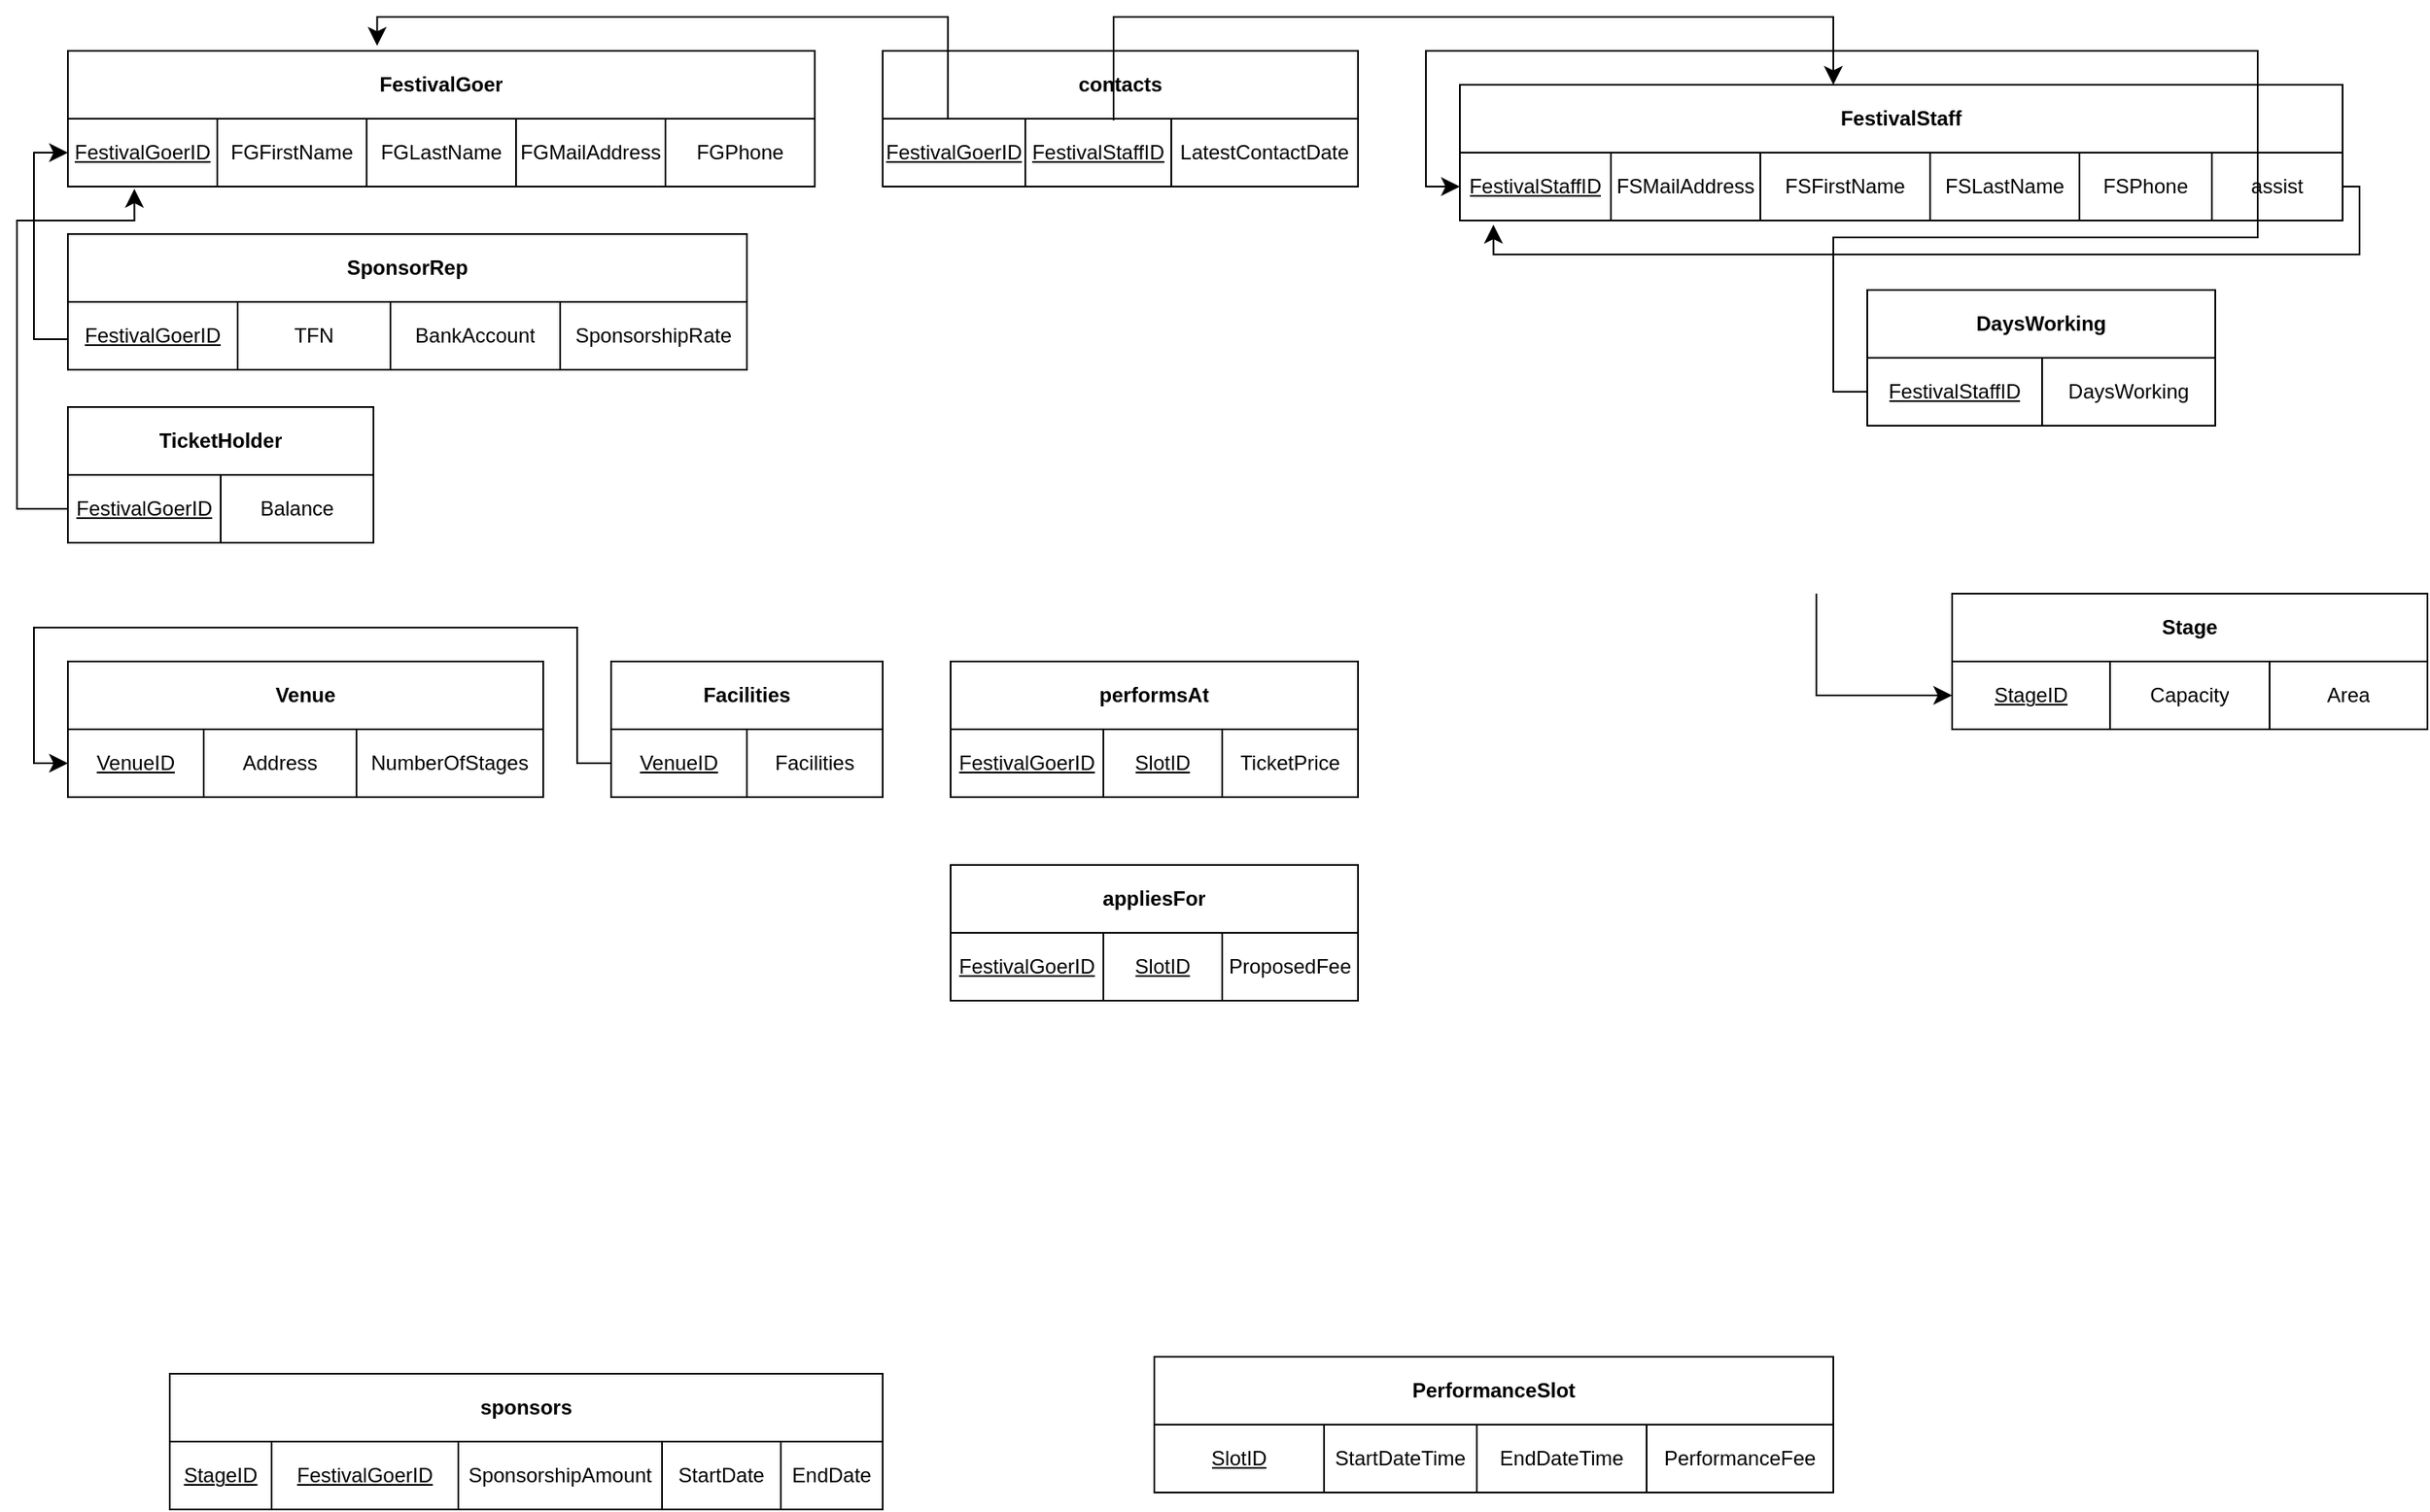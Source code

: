 <mxfile version="28.1.1">
  <diagram name="Page-1" id="UKHTQJSMqRWIpkA-EPcl">
    <mxGraphModel dx="1333" dy="1220" grid="1" gridSize="10" guides="1" tooltips="1" connect="1" arrows="1" fold="1" page="1" pageScale="1" pageWidth="1169" pageHeight="827" background="light-dark(#FFFFFF,#FFFFFF)" math="0" shadow="0">
      <root>
        <mxCell id="0" />
        <mxCell id="1" parent="0" />
        <mxCell id="PKO88a7LwcqLftBzNjsi-34" value="" style="group" parent="1" vertex="1" connectable="0">
          <mxGeometry x="40" y="40" width="440" height="80" as="geometry" />
        </mxCell>
        <mxCell id="PKO88a7LwcqLftBzNjsi-14" value="" style="shape=table;startSize=0;container=1;collapsible=0;childLayout=tableLayout;" parent="PKO88a7LwcqLftBzNjsi-34" vertex="1">
          <mxGeometry width="440" height="40" as="geometry" />
        </mxCell>
        <mxCell id="PKO88a7LwcqLftBzNjsi-15" value="" style="shape=tableRow;horizontal=0;startSize=0;swimlaneHead=0;swimlaneBody=0;strokeColor=inherit;top=0;left=0;bottom=0;right=0;collapsible=0;dropTarget=0;fillColor=none;points=[[0,0.5],[1,0.5]];portConstraint=eastwest;" parent="PKO88a7LwcqLftBzNjsi-14" vertex="1">
          <mxGeometry width="440" height="40" as="geometry" />
        </mxCell>
        <mxCell id="PKO88a7LwcqLftBzNjsi-16" value="&lt;b&gt;FestivalGoer&lt;/b&gt;" style="shape=partialRectangle;html=1;whiteSpace=wrap;connectable=0;strokeColor=inherit;overflow=hidden;fillColor=none;top=0;left=0;bottom=0;right=0;pointerEvents=1;" parent="PKO88a7LwcqLftBzNjsi-15" vertex="1">
          <mxGeometry width="440" height="40" as="geometry">
            <mxRectangle width="440" height="40" as="alternateBounds" />
          </mxGeometry>
        </mxCell>
        <mxCell id="PKO88a7LwcqLftBzNjsi-27" value="" style="shape=table;startSize=0;container=1;collapsible=0;childLayout=tableLayout;" parent="PKO88a7LwcqLftBzNjsi-34" vertex="1">
          <mxGeometry y="40" width="440" height="40" as="geometry" />
        </mxCell>
        <mxCell id="PKO88a7LwcqLftBzNjsi-28" value="" style="shape=tableRow;horizontal=0;startSize=0;swimlaneHead=0;swimlaneBody=0;strokeColor=inherit;top=0;left=0;bottom=0;right=0;collapsible=0;dropTarget=0;fillColor=none;points=[[0,0.5],[1,0.5]];portConstraint=eastwest;" parent="PKO88a7LwcqLftBzNjsi-27" vertex="1">
          <mxGeometry width="440" height="40" as="geometry" />
        </mxCell>
        <mxCell id="PKO88a7LwcqLftBzNjsi-29" value="&lt;u&gt;FestivalGoerID&lt;/u&gt;" style="shape=partialRectangle;html=1;whiteSpace=wrap;connectable=0;strokeColor=inherit;overflow=hidden;fillColor=none;top=0;left=0;bottom=0;right=0;pointerEvents=1;" parent="PKO88a7LwcqLftBzNjsi-28" vertex="1">
          <mxGeometry width="88" height="40" as="geometry">
            <mxRectangle width="88" height="40" as="alternateBounds" />
          </mxGeometry>
        </mxCell>
        <mxCell id="PKO88a7LwcqLftBzNjsi-30" value="FGFirstName" style="shape=partialRectangle;html=1;whiteSpace=wrap;connectable=0;strokeColor=inherit;overflow=hidden;fillColor=none;top=0;left=0;bottom=0;right=0;pointerEvents=1;" parent="PKO88a7LwcqLftBzNjsi-28" vertex="1">
          <mxGeometry x="88" width="88" height="40" as="geometry">
            <mxRectangle width="88" height="40" as="alternateBounds" />
          </mxGeometry>
        </mxCell>
        <mxCell id="PKO88a7LwcqLftBzNjsi-31" value="FGLastName" style="shape=partialRectangle;html=1;whiteSpace=wrap;connectable=0;strokeColor=inherit;overflow=hidden;fillColor=none;top=0;left=0;bottom=0;right=0;pointerEvents=1;" parent="PKO88a7LwcqLftBzNjsi-28" vertex="1">
          <mxGeometry x="176" width="88" height="40" as="geometry">
            <mxRectangle width="88" height="40" as="alternateBounds" />
          </mxGeometry>
        </mxCell>
        <mxCell id="PKO88a7LwcqLftBzNjsi-32" value="FGMailAddress" style="shape=partialRectangle;html=1;whiteSpace=wrap;connectable=0;strokeColor=inherit;overflow=hidden;fillColor=none;top=0;left=0;bottom=0;right=0;pointerEvents=1;" parent="PKO88a7LwcqLftBzNjsi-28" vertex="1">
          <mxGeometry x="264" width="88" height="40" as="geometry">
            <mxRectangle width="88" height="40" as="alternateBounds" />
          </mxGeometry>
        </mxCell>
        <mxCell id="PKO88a7LwcqLftBzNjsi-33" value="FGPhone" style="shape=partialRectangle;html=1;whiteSpace=wrap;connectable=0;strokeColor=inherit;overflow=hidden;fillColor=none;top=0;left=0;bottom=0;right=0;pointerEvents=1;" parent="PKO88a7LwcqLftBzNjsi-28" vertex="1">
          <mxGeometry x="352" width="88" height="40" as="geometry">
            <mxRectangle width="88" height="40" as="alternateBounds" />
          </mxGeometry>
        </mxCell>
        <mxCell id="PKO88a7LwcqLftBzNjsi-47" value="" style="group" parent="1" vertex="1" connectable="0">
          <mxGeometry x="40" y="148" width="400" height="80" as="geometry" />
        </mxCell>
        <mxCell id="PKO88a7LwcqLftBzNjsi-35" value="" style="shape=table;startSize=0;container=1;collapsible=0;childLayout=tableLayout;" parent="PKO88a7LwcqLftBzNjsi-47" vertex="1">
          <mxGeometry width="400" height="40" as="geometry" />
        </mxCell>
        <mxCell id="PKO88a7LwcqLftBzNjsi-36" value="" style="shape=tableRow;horizontal=0;startSize=0;swimlaneHead=0;swimlaneBody=0;strokeColor=inherit;top=0;left=0;bottom=0;right=0;collapsible=0;dropTarget=0;fillColor=none;points=[[0,0.5],[1,0.5]];portConstraint=eastwest;" parent="PKO88a7LwcqLftBzNjsi-35" vertex="1">
          <mxGeometry width="400" height="40" as="geometry" />
        </mxCell>
        <mxCell id="PKO88a7LwcqLftBzNjsi-37" value="&lt;b&gt;SponsorRep&lt;/b&gt;" style="shape=partialRectangle;html=1;whiteSpace=wrap;connectable=0;strokeColor=inherit;overflow=hidden;fillColor=none;top=0;left=0;bottom=0;right=0;pointerEvents=1;" parent="PKO88a7LwcqLftBzNjsi-36" vertex="1">
          <mxGeometry width="400" height="40" as="geometry">
            <mxRectangle width="400" height="40" as="alternateBounds" />
          </mxGeometry>
        </mxCell>
        <mxCell id="PKO88a7LwcqLftBzNjsi-38" value="" style="shape=table;startSize=0;container=1;collapsible=0;childLayout=tableLayout;" parent="PKO88a7LwcqLftBzNjsi-47" vertex="1">
          <mxGeometry y="40" width="190" height="40" as="geometry" />
        </mxCell>
        <mxCell id="PKO88a7LwcqLftBzNjsi-39" value="" style="shape=tableRow;horizontal=0;startSize=0;swimlaneHead=0;swimlaneBody=0;strokeColor=inherit;top=0;left=0;bottom=0;right=0;collapsible=0;dropTarget=0;fillColor=none;points=[[0,0.5],[1,0.5]];portConstraint=eastwest;" parent="PKO88a7LwcqLftBzNjsi-38" vertex="1">
          <mxGeometry width="190" height="40" as="geometry" />
        </mxCell>
        <mxCell id="PKO88a7LwcqLftBzNjsi-40" value="&lt;u&gt;FestivalGoerID&lt;/u&gt;" style="shape=partialRectangle;html=1;whiteSpace=wrap;connectable=0;strokeColor=inherit;overflow=hidden;fillColor=none;top=0;left=0;bottom=0;right=0;pointerEvents=1;" parent="PKO88a7LwcqLftBzNjsi-39" vertex="1">
          <mxGeometry width="100" height="40" as="geometry">
            <mxRectangle width="100" height="40" as="alternateBounds" />
          </mxGeometry>
        </mxCell>
        <mxCell id="PKO88a7LwcqLftBzNjsi-41" value="TFN" style="shape=partialRectangle;html=1;whiteSpace=wrap;connectable=0;strokeColor=inherit;overflow=hidden;fillColor=none;top=0;left=0;bottom=0;right=0;pointerEvents=1;" parent="PKO88a7LwcqLftBzNjsi-39" vertex="1">
          <mxGeometry x="100" width="90" height="40" as="geometry">
            <mxRectangle width="90" height="40" as="alternateBounds" />
          </mxGeometry>
        </mxCell>
        <mxCell id="PKO88a7LwcqLftBzNjsi-42" value="" style="shape=table;startSize=0;container=1;collapsible=0;childLayout=tableLayout;" parent="PKO88a7LwcqLftBzNjsi-47" vertex="1">
          <mxGeometry x="190" y="40" width="210" height="40" as="geometry" />
        </mxCell>
        <mxCell id="PKO88a7LwcqLftBzNjsi-43" value="" style="shape=tableRow;horizontal=0;startSize=0;swimlaneHead=0;swimlaneBody=0;strokeColor=inherit;top=0;left=0;bottom=0;right=0;collapsible=0;dropTarget=0;fillColor=none;points=[[0,0.5],[1,0.5]];portConstraint=eastwest;" parent="PKO88a7LwcqLftBzNjsi-42" vertex="1">
          <mxGeometry width="210" height="40" as="geometry" />
        </mxCell>
        <mxCell id="PKO88a7LwcqLftBzNjsi-44" value="BankAccount" style="shape=partialRectangle;html=1;whiteSpace=wrap;connectable=0;strokeColor=inherit;overflow=hidden;fillColor=none;top=0;left=0;bottom=0;right=0;pointerEvents=1;" parent="PKO88a7LwcqLftBzNjsi-43" vertex="1">
          <mxGeometry width="100" height="40" as="geometry">
            <mxRectangle width="100" height="40" as="alternateBounds" />
          </mxGeometry>
        </mxCell>
        <mxCell id="PKO88a7LwcqLftBzNjsi-46" value="SponsorshipRate" style="shape=partialRectangle;html=1;whiteSpace=wrap;connectable=0;strokeColor=inherit;overflow=hidden;fillColor=none;top=0;left=0;bottom=0;right=0;pointerEvents=1;" parent="PKO88a7LwcqLftBzNjsi-43" vertex="1">
          <mxGeometry x="100" width="110" height="40" as="geometry">
            <mxRectangle width="110" height="40" as="alternateBounds" />
          </mxGeometry>
        </mxCell>
        <mxCell id="PKO88a7LwcqLftBzNjsi-56" value="" style="group" parent="1" vertex="1" connectable="0">
          <mxGeometry x="40" y="250" width="180" height="80" as="geometry" />
        </mxCell>
        <mxCell id="PKO88a7LwcqLftBzNjsi-48" value="" style="shape=table;startSize=0;container=1;collapsible=0;childLayout=tableLayout;" parent="PKO88a7LwcqLftBzNjsi-56" vertex="1">
          <mxGeometry width="180" height="40" as="geometry" />
        </mxCell>
        <mxCell id="PKO88a7LwcqLftBzNjsi-49" value="" style="shape=tableRow;horizontal=0;startSize=0;swimlaneHead=0;swimlaneBody=0;strokeColor=inherit;top=0;left=0;bottom=0;right=0;collapsible=0;dropTarget=0;fillColor=none;points=[[0,0.5],[1,0.5]];portConstraint=eastwest;" parent="PKO88a7LwcqLftBzNjsi-48" vertex="1">
          <mxGeometry width="180" height="40" as="geometry" />
        </mxCell>
        <mxCell id="PKO88a7LwcqLftBzNjsi-50" value="&lt;b&gt;TicketHolder&lt;/b&gt;" style="shape=partialRectangle;html=1;whiteSpace=wrap;connectable=0;strokeColor=inherit;overflow=hidden;fillColor=none;top=0;left=0;bottom=0;right=0;pointerEvents=1;" parent="PKO88a7LwcqLftBzNjsi-49" vertex="1">
          <mxGeometry width="180" height="40" as="geometry">
            <mxRectangle width="180" height="40" as="alternateBounds" />
          </mxGeometry>
        </mxCell>
        <mxCell id="PKO88a7LwcqLftBzNjsi-51" value="" style="shape=table;startSize=0;container=1;collapsible=0;childLayout=tableLayout;" parent="PKO88a7LwcqLftBzNjsi-56" vertex="1">
          <mxGeometry y="40" width="180" height="40" as="geometry" />
        </mxCell>
        <mxCell id="PKO88a7LwcqLftBzNjsi-52" value="" style="shape=tableRow;horizontal=0;startSize=0;swimlaneHead=0;swimlaneBody=0;strokeColor=inherit;top=0;left=0;bottom=0;right=0;collapsible=0;dropTarget=0;fillColor=none;points=[[0,0.5],[1,0.5]];portConstraint=eastwest;" parent="PKO88a7LwcqLftBzNjsi-51" vertex="1">
          <mxGeometry width="180" height="40" as="geometry" />
        </mxCell>
        <mxCell id="PKO88a7LwcqLftBzNjsi-53" value="&lt;u&gt;FestivalGoerID&lt;/u&gt;" style="shape=partialRectangle;html=1;whiteSpace=wrap;connectable=0;strokeColor=inherit;overflow=hidden;fillColor=none;top=0;left=0;bottom=0;right=0;pointerEvents=1;" parent="PKO88a7LwcqLftBzNjsi-52" vertex="1">
          <mxGeometry width="90" height="40" as="geometry">
            <mxRectangle width="90" height="40" as="alternateBounds" />
          </mxGeometry>
        </mxCell>
        <mxCell id="PKO88a7LwcqLftBzNjsi-54" value="Balance" style="shape=partialRectangle;html=1;whiteSpace=wrap;connectable=0;strokeColor=inherit;overflow=hidden;fillColor=none;top=0;left=0;bottom=0;right=0;pointerEvents=1;" parent="PKO88a7LwcqLftBzNjsi-52" vertex="1">
          <mxGeometry x="90" width="90" height="40" as="geometry">
            <mxRectangle width="90" height="40" as="alternateBounds" />
          </mxGeometry>
        </mxCell>
        <mxCell id="PKO88a7LwcqLftBzNjsi-82" value="" style="group" parent="1" vertex="1" connectable="0">
          <mxGeometry x="40" y="400" width="520" height="80" as="geometry" />
        </mxCell>
        <mxCell id="PKO88a7LwcqLftBzNjsi-57" value="" style="shape=table;startSize=0;container=1;collapsible=0;childLayout=tableLayout;" parent="PKO88a7LwcqLftBzNjsi-82" vertex="1">
          <mxGeometry width="280" height="40" as="geometry" />
        </mxCell>
        <mxCell id="PKO88a7LwcqLftBzNjsi-58" value="" style="shape=tableRow;horizontal=0;startSize=0;swimlaneHead=0;swimlaneBody=0;strokeColor=inherit;top=0;left=0;bottom=0;right=0;collapsible=0;dropTarget=0;fillColor=none;points=[[0,0.5],[1,0.5]];portConstraint=eastwest;" parent="PKO88a7LwcqLftBzNjsi-57" vertex="1">
          <mxGeometry width="280" height="40" as="geometry" />
        </mxCell>
        <mxCell id="PKO88a7LwcqLftBzNjsi-59" value="&lt;b&gt;Venue&lt;/b&gt;" style="shape=partialRectangle;html=1;whiteSpace=wrap;connectable=0;strokeColor=inherit;overflow=hidden;fillColor=none;top=0;left=0;bottom=0;right=0;pointerEvents=1;" parent="PKO88a7LwcqLftBzNjsi-58" vertex="1">
          <mxGeometry width="280" height="40" as="geometry">
            <mxRectangle width="280" height="40" as="alternateBounds" />
          </mxGeometry>
        </mxCell>
        <mxCell id="PKO88a7LwcqLftBzNjsi-60" value="" style="shape=table;startSize=0;container=1;collapsible=0;childLayout=tableLayout;" parent="PKO88a7LwcqLftBzNjsi-82" vertex="1">
          <mxGeometry y="40" width="280" height="40" as="geometry" />
        </mxCell>
        <mxCell id="PKO88a7LwcqLftBzNjsi-61" value="" style="shape=tableRow;horizontal=0;startSize=0;swimlaneHead=0;swimlaneBody=0;strokeColor=inherit;top=0;left=0;bottom=0;right=0;collapsible=0;dropTarget=0;fillColor=none;points=[[0,0.5],[1,0.5]];portConstraint=eastwest;" parent="PKO88a7LwcqLftBzNjsi-60" vertex="1">
          <mxGeometry width="280" height="40" as="geometry" />
        </mxCell>
        <mxCell id="PKO88a7LwcqLftBzNjsi-62" value="&lt;u&gt;VenueID&lt;/u&gt;" style="shape=partialRectangle;html=1;whiteSpace=wrap;connectable=0;strokeColor=inherit;overflow=hidden;fillColor=none;top=0;left=0;bottom=0;right=0;pointerEvents=1;" parent="PKO88a7LwcqLftBzNjsi-61" vertex="1">
          <mxGeometry width="80" height="40" as="geometry">
            <mxRectangle width="80" height="40" as="alternateBounds" />
          </mxGeometry>
        </mxCell>
        <mxCell id="PKO88a7LwcqLftBzNjsi-63" value="Address" style="shape=partialRectangle;html=1;whiteSpace=wrap;connectable=0;strokeColor=inherit;overflow=hidden;fillColor=none;top=0;left=0;bottom=0;right=0;pointerEvents=1;" parent="PKO88a7LwcqLftBzNjsi-61" vertex="1">
          <mxGeometry x="80" width="90" height="40" as="geometry">
            <mxRectangle width="90" height="40" as="alternateBounds" />
          </mxGeometry>
        </mxCell>
        <mxCell id="PKO88a7LwcqLftBzNjsi-70" value="NumberOfStages" style="shape=partialRectangle;html=1;whiteSpace=wrap;connectable=0;strokeColor=inherit;overflow=hidden;fillColor=none;top=0;left=0;bottom=0;right=0;pointerEvents=1;" parent="PKO88a7LwcqLftBzNjsi-61" vertex="1">
          <mxGeometry x="170" width="110" height="40" as="geometry">
            <mxRectangle width="110" height="40" as="alternateBounds" />
          </mxGeometry>
        </mxCell>
        <mxCell id="PKO88a7LwcqLftBzNjsi-87" value="" style="group" parent="PKO88a7LwcqLftBzNjsi-82" vertex="1" connectable="0">
          <mxGeometry x="320" width="160" height="80" as="geometry" />
        </mxCell>
        <mxCell id="PKO88a7LwcqLftBzNjsi-75" value="" style="shape=table;startSize=0;container=1;collapsible=0;childLayout=tableLayout;" parent="PKO88a7LwcqLftBzNjsi-87" vertex="1">
          <mxGeometry width="160" height="40" as="geometry" />
        </mxCell>
        <mxCell id="PKO88a7LwcqLftBzNjsi-76" value="" style="shape=tableRow;horizontal=0;startSize=0;swimlaneHead=0;swimlaneBody=0;strokeColor=inherit;top=0;left=0;bottom=0;right=0;collapsible=0;dropTarget=0;fillColor=none;points=[[0,0.5],[1,0.5]];portConstraint=eastwest;" parent="PKO88a7LwcqLftBzNjsi-75" vertex="1">
          <mxGeometry width="160" height="40" as="geometry" />
        </mxCell>
        <mxCell id="PKO88a7LwcqLftBzNjsi-77" value="&lt;b&gt;Facilities&lt;/b&gt;" style="shape=partialRectangle;html=1;whiteSpace=wrap;connectable=0;strokeColor=inherit;overflow=hidden;fillColor=none;top=0;left=0;bottom=0;right=0;pointerEvents=1;" parent="PKO88a7LwcqLftBzNjsi-76" vertex="1">
          <mxGeometry width="160" height="40" as="geometry">
            <mxRectangle width="160" height="40" as="alternateBounds" />
          </mxGeometry>
        </mxCell>
        <mxCell id="PKO88a7LwcqLftBzNjsi-78" value="" style="shape=table;startSize=0;container=1;collapsible=0;childLayout=tableLayout;" parent="PKO88a7LwcqLftBzNjsi-87" vertex="1">
          <mxGeometry y="40" width="160" height="40" as="geometry" />
        </mxCell>
        <mxCell id="PKO88a7LwcqLftBzNjsi-79" value="" style="shape=tableRow;horizontal=0;startSize=0;swimlaneHead=0;swimlaneBody=0;strokeColor=inherit;top=0;left=0;bottom=0;right=0;collapsible=0;dropTarget=0;fillColor=none;points=[[0,0.5],[1,0.5]];portConstraint=eastwest;" parent="PKO88a7LwcqLftBzNjsi-78" vertex="1">
          <mxGeometry width="160" height="40" as="geometry" />
        </mxCell>
        <mxCell id="PKO88a7LwcqLftBzNjsi-80" value="&lt;u&gt;VenueID&lt;/u&gt;" style="shape=partialRectangle;html=1;whiteSpace=wrap;connectable=0;strokeColor=inherit;overflow=hidden;fillColor=none;top=0;left=0;bottom=0;right=0;pointerEvents=1;" parent="PKO88a7LwcqLftBzNjsi-79" vertex="1">
          <mxGeometry width="80" height="40" as="geometry">
            <mxRectangle width="80" height="40" as="alternateBounds" />
          </mxGeometry>
        </mxCell>
        <mxCell id="PKO88a7LwcqLftBzNjsi-81" value="Facilities" style="shape=partialRectangle;html=1;whiteSpace=wrap;connectable=0;strokeColor=inherit;overflow=hidden;fillColor=none;top=0;left=0;bottom=0;right=0;pointerEvents=1;" parent="PKO88a7LwcqLftBzNjsi-79" vertex="1">
          <mxGeometry x="80" width="80" height="40" as="geometry">
            <mxRectangle width="80" height="40" as="alternateBounds" />
          </mxGeometry>
        </mxCell>
        <mxCell id="PKO88a7LwcqLftBzNjsi-86" value="" style="edgeStyle=segmentEdgeStyle;endArrow=classic;html=1;curved=0;rounded=0;endSize=8;startSize=8;sourcePerimeterSpacing=0;targetPerimeterSpacing=0;fontSize=12;exitX=0;exitY=0.5;exitDx=0;exitDy=0;" parent="PKO88a7LwcqLftBzNjsi-82" source="PKO88a7LwcqLftBzNjsi-79" target="PKO88a7LwcqLftBzNjsi-61" edge="1">
          <mxGeometry width="140" relative="1" as="geometry">
            <mxPoint x="270" y="-50" as="sourcePoint" />
            <mxPoint x="-10" y="60" as="targetPoint" />
            <Array as="points">
              <mxPoint x="300" y="60" />
              <mxPoint x="300" y="-20" />
              <mxPoint x="-20" y="-20" />
              <mxPoint x="-20" y="60" />
            </Array>
          </mxGeometry>
        </mxCell>
        <mxCell id="PKO88a7LwcqLftBzNjsi-96" value="" style="group" parent="1" vertex="1" connectable="0">
          <mxGeometry x="1150" y="360" width="280" height="80" as="geometry" />
        </mxCell>
        <mxCell id="PKO88a7LwcqLftBzNjsi-88" value="" style="shape=table;startSize=0;container=1;collapsible=0;childLayout=tableLayout;" parent="PKO88a7LwcqLftBzNjsi-96" vertex="1">
          <mxGeometry width="280" height="40" as="geometry" />
        </mxCell>
        <mxCell id="PKO88a7LwcqLftBzNjsi-89" value="" style="shape=tableRow;horizontal=0;startSize=0;swimlaneHead=0;swimlaneBody=0;strokeColor=inherit;top=0;left=0;bottom=0;right=0;collapsible=0;dropTarget=0;fillColor=none;points=[[0,0.5],[1,0.5]];portConstraint=eastwest;" parent="PKO88a7LwcqLftBzNjsi-88" vertex="1">
          <mxGeometry width="280" height="40" as="geometry" />
        </mxCell>
        <mxCell id="PKO88a7LwcqLftBzNjsi-90" value="&lt;b&gt;Stage&lt;/b&gt;" style="shape=partialRectangle;html=1;whiteSpace=wrap;connectable=0;strokeColor=inherit;overflow=hidden;fillColor=none;top=0;left=0;bottom=0;right=0;pointerEvents=1;" parent="PKO88a7LwcqLftBzNjsi-89" vertex="1">
          <mxGeometry width="280" height="40" as="geometry">
            <mxRectangle width="280" height="40" as="alternateBounds" />
          </mxGeometry>
        </mxCell>
        <mxCell id="PKO88a7LwcqLftBzNjsi-91" value="" style="shape=table;startSize=0;container=1;collapsible=0;childLayout=tableLayout;" parent="PKO88a7LwcqLftBzNjsi-96" vertex="1">
          <mxGeometry y="40" width="280" height="40" as="geometry" />
        </mxCell>
        <mxCell id="PKO88a7LwcqLftBzNjsi-92" value="" style="shape=tableRow;horizontal=0;startSize=0;swimlaneHead=0;swimlaneBody=0;strokeColor=inherit;top=0;left=0;bottom=0;right=0;collapsible=0;dropTarget=0;fillColor=none;points=[[0,0.5],[1,0.5]];portConstraint=eastwest;" parent="PKO88a7LwcqLftBzNjsi-91" vertex="1">
          <mxGeometry width="280" height="40" as="geometry" />
        </mxCell>
        <mxCell id="PKO88a7LwcqLftBzNjsi-93" value="&lt;u&gt;StageID&lt;/u&gt;" style="shape=partialRectangle;html=1;whiteSpace=wrap;connectable=0;strokeColor=inherit;overflow=hidden;fillColor=none;top=0;left=0;bottom=0;right=0;pointerEvents=1;" parent="PKO88a7LwcqLftBzNjsi-92" vertex="1">
          <mxGeometry width="93" height="40" as="geometry">
            <mxRectangle width="93" height="40" as="alternateBounds" />
          </mxGeometry>
        </mxCell>
        <mxCell id="PKO88a7LwcqLftBzNjsi-94" value="Capacity" style="shape=partialRectangle;html=1;whiteSpace=wrap;connectable=0;strokeColor=inherit;overflow=hidden;fillColor=none;top=0;left=0;bottom=0;right=0;pointerEvents=1;" parent="PKO88a7LwcqLftBzNjsi-92" vertex="1">
          <mxGeometry x="93" width="94" height="40" as="geometry">
            <mxRectangle width="94" height="40" as="alternateBounds" />
          </mxGeometry>
        </mxCell>
        <mxCell id="PKO88a7LwcqLftBzNjsi-95" value="Area" style="shape=partialRectangle;html=1;whiteSpace=wrap;connectable=0;strokeColor=inherit;overflow=hidden;fillColor=none;top=0;left=0;bottom=0;right=0;pointerEvents=1;" parent="PKO88a7LwcqLftBzNjsi-92" vertex="1">
          <mxGeometry x="187" width="93" height="40" as="geometry">
            <mxRectangle width="93" height="40" as="alternateBounds" />
          </mxGeometry>
        </mxCell>
        <mxCell id="1OvbaB2SJktq4wwTJ-ky-1" value="" style="group" vertex="1" connectable="0" parent="1">
          <mxGeometry x="680" y="810" width="400" height="80" as="geometry" />
        </mxCell>
        <mxCell id="1OvbaB2SJktq4wwTJ-ky-2" value="" style="shape=table;startSize=0;container=1;collapsible=0;childLayout=tableLayout;" vertex="1" parent="1OvbaB2SJktq4wwTJ-ky-1">
          <mxGeometry width="400" height="40" as="geometry" />
        </mxCell>
        <mxCell id="1OvbaB2SJktq4wwTJ-ky-3" value="" style="shape=tableRow;horizontal=0;startSize=0;swimlaneHead=0;swimlaneBody=0;strokeColor=inherit;top=0;left=0;bottom=0;right=0;collapsible=0;dropTarget=0;fillColor=none;points=[[0,0.5],[1,0.5]];portConstraint=eastwest;" vertex="1" parent="1OvbaB2SJktq4wwTJ-ky-2">
          <mxGeometry width="400" height="40" as="geometry" />
        </mxCell>
        <mxCell id="1OvbaB2SJktq4wwTJ-ky-4" value="&lt;b&gt;PerformanceSlot&lt;/b&gt;" style="shape=partialRectangle;html=1;whiteSpace=wrap;connectable=0;strokeColor=inherit;overflow=hidden;fillColor=none;top=0;left=0;bottom=0;right=0;pointerEvents=1;" vertex="1" parent="1OvbaB2SJktq4wwTJ-ky-3">
          <mxGeometry width="400" height="40" as="geometry">
            <mxRectangle width="400" height="40" as="alternateBounds" />
          </mxGeometry>
        </mxCell>
        <mxCell id="1OvbaB2SJktq4wwTJ-ky-5" value="" style="shape=table;startSize=0;container=1;collapsible=0;childLayout=tableLayout;" vertex="1" parent="1OvbaB2SJktq4wwTJ-ky-1">
          <mxGeometry y="40" width="190" height="40" as="geometry" />
        </mxCell>
        <mxCell id="1OvbaB2SJktq4wwTJ-ky-6" value="" style="shape=tableRow;horizontal=0;startSize=0;swimlaneHead=0;swimlaneBody=0;strokeColor=inherit;top=0;left=0;bottom=0;right=0;collapsible=0;dropTarget=0;fillColor=none;points=[[0,0.5],[1,0.5]];portConstraint=eastwest;" vertex="1" parent="1OvbaB2SJktq4wwTJ-ky-5">
          <mxGeometry width="190" height="40" as="geometry" />
        </mxCell>
        <mxCell id="1OvbaB2SJktq4wwTJ-ky-7" value="&lt;u&gt;SlotID&lt;/u&gt;" style="shape=partialRectangle;html=1;whiteSpace=wrap;connectable=0;strokeColor=inherit;overflow=hidden;fillColor=none;top=0;left=0;bottom=0;right=0;pointerEvents=1;" vertex="1" parent="1OvbaB2SJktq4wwTJ-ky-6">
          <mxGeometry width="100" height="40" as="geometry">
            <mxRectangle width="100" height="40" as="alternateBounds" />
          </mxGeometry>
        </mxCell>
        <mxCell id="1OvbaB2SJktq4wwTJ-ky-8" value="StartDateTime" style="shape=partialRectangle;html=1;whiteSpace=wrap;connectable=0;strokeColor=inherit;overflow=hidden;fillColor=none;top=0;left=0;bottom=0;right=0;pointerEvents=1;" vertex="1" parent="1OvbaB2SJktq4wwTJ-ky-6">
          <mxGeometry x="100" width="90" height="40" as="geometry">
            <mxRectangle width="90" height="40" as="alternateBounds" />
          </mxGeometry>
        </mxCell>
        <mxCell id="1OvbaB2SJktq4wwTJ-ky-9" value="" style="shape=table;startSize=0;container=1;collapsible=0;childLayout=tableLayout;" vertex="1" parent="1OvbaB2SJktq4wwTJ-ky-1">
          <mxGeometry x="190" y="40" width="210" height="40" as="geometry" />
        </mxCell>
        <mxCell id="1OvbaB2SJktq4wwTJ-ky-10" value="" style="shape=tableRow;horizontal=0;startSize=0;swimlaneHead=0;swimlaneBody=0;strokeColor=inherit;top=0;left=0;bottom=0;right=0;collapsible=0;dropTarget=0;fillColor=none;points=[[0,0.5],[1,0.5]];portConstraint=eastwest;" vertex="1" parent="1OvbaB2SJktq4wwTJ-ky-9">
          <mxGeometry width="210" height="40" as="geometry" />
        </mxCell>
        <mxCell id="1OvbaB2SJktq4wwTJ-ky-11" value="EndDateTime" style="shape=partialRectangle;html=1;whiteSpace=wrap;connectable=0;strokeColor=inherit;overflow=hidden;fillColor=none;top=0;left=0;bottom=0;right=0;pointerEvents=1;" vertex="1" parent="1OvbaB2SJktq4wwTJ-ky-10">
          <mxGeometry width="100" height="40" as="geometry">
            <mxRectangle width="100" height="40" as="alternateBounds" />
          </mxGeometry>
        </mxCell>
        <mxCell id="1OvbaB2SJktq4wwTJ-ky-12" value="PerformanceFee" style="shape=partialRectangle;html=1;whiteSpace=wrap;connectable=0;strokeColor=inherit;overflow=hidden;fillColor=none;top=0;left=0;bottom=0;right=0;pointerEvents=1;" vertex="1" parent="1OvbaB2SJktq4wwTJ-ky-10">
          <mxGeometry x="100" width="110" height="40" as="geometry">
            <mxRectangle width="110" height="40" as="alternateBounds" />
          </mxGeometry>
        </mxCell>
        <mxCell id="1OvbaB2SJktq4wwTJ-ky-23" value="" style="group" vertex="1" connectable="0" parent="1">
          <mxGeometry x="100" y="820" width="420" height="80" as="geometry" />
        </mxCell>
        <mxCell id="1OvbaB2SJktq4wwTJ-ky-13" value="" style="shape=table;startSize=0;container=1;collapsible=0;childLayout=tableLayout;" vertex="1" parent="1OvbaB2SJktq4wwTJ-ky-23">
          <mxGeometry width="420" height="40" as="geometry" />
        </mxCell>
        <mxCell id="1OvbaB2SJktq4wwTJ-ky-14" value="" style="shape=tableRow;horizontal=0;startSize=0;swimlaneHead=0;swimlaneBody=0;strokeColor=inherit;top=0;left=0;bottom=0;right=0;collapsible=0;dropTarget=0;fillColor=none;points=[[0,0.5],[1,0.5]];portConstraint=eastwest;" vertex="1" parent="1OvbaB2SJktq4wwTJ-ky-13">
          <mxGeometry width="420" height="40" as="geometry" />
        </mxCell>
        <mxCell id="1OvbaB2SJktq4wwTJ-ky-15" value="&lt;b&gt;sponsors&lt;/b&gt;" style="shape=partialRectangle;html=1;whiteSpace=wrap;connectable=0;strokeColor=inherit;overflow=hidden;fillColor=none;top=0;left=0;bottom=0;right=0;pointerEvents=1;" vertex="1" parent="1OvbaB2SJktq4wwTJ-ky-14">
          <mxGeometry width="420" height="40" as="geometry">
            <mxRectangle width="420" height="40" as="alternateBounds" />
          </mxGeometry>
        </mxCell>
        <mxCell id="1OvbaB2SJktq4wwTJ-ky-16" value="" style="shape=table;startSize=0;container=1;collapsible=0;childLayout=tableLayout;" vertex="1" parent="1OvbaB2SJktq4wwTJ-ky-23">
          <mxGeometry y="40" width="420" height="40" as="geometry" />
        </mxCell>
        <mxCell id="1OvbaB2SJktq4wwTJ-ky-17" value="" style="shape=tableRow;horizontal=0;startSize=0;swimlaneHead=0;swimlaneBody=0;strokeColor=inherit;top=0;left=0;bottom=0;right=0;collapsible=0;dropTarget=0;fillColor=none;points=[[0,0.5],[1,0.5]];portConstraint=eastwest;" vertex="1" parent="1OvbaB2SJktq4wwTJ-ky-16">
          <mxGeometry width="420" height="40" as="geometry" />
        </mxCell>
        <mxCell id="1OvbaB2SJktq4wwTJ-ky-22" value="&lt;u&gt;StageID&lt;/u&gt;" style="shape=partialRectangle;html=1;whiteSpace=wrap;connectable=0;strokeColor=inherit;overflow=hidden;fillColor=none;top=0;left=0;bottom=0;right=0;pointerEvents=1;" vertex="1" parent="1OvbaB2SJktq4wwTJ-ky-17">
          <mxGeometry width="60" height="40" as="geometry">
            <mxRectangle width="60" height="40" as="alternateBounds" />
          </mxGeometry>
        </mxCell>
        <mxCell id="1OvbaB2SJktq4wwTJ-ky-21" value="&lt;u&gt;FestivalGoerID&lt;/u&gt;" style="shape=partialRectangle;html=1;whiteSpace=wrap;connectable=0;strokeColor=inherit;overflow=hidden;fillColor=none;top=0;left=0;bottom=0;right=0;pointerEvents=1;" vertex="1" parent="1OvbaB2SJktq4wwTJ-ky-17">
          <mxGeometry x="60" width="110" height="40" as="geometry">
            <mxRectangle width="110" height="40" as="alternateBounds" />
          </mxGeometry>
        </mxCell>
        <mxCell id="1OvbaB2SJktq4wwTJ-ky-18" value="SponsorshipAmount" style="shape=partialRectangle;html=1;whiteSpace=wrap;connectable=0;strokeColor=inherit;overflow=hidden;fillColor=none;top=0;left=0;bottom=0;right=0;pointerEvents=1;" vertex="1" parent="1OvbaB2SJktq4wwTJ-ky-17">
          <mxGeometry x="170" width="120" height="40" as="geometry">
            <mxRectangle width="120" height="40" as="alternateBounds" />
          </mxGeometry>
        </mxCell>
        <mxCell id="1OvbaB2SJktq4wwTJ-ky-19" value="StartDate" style="shape=partialRectangle;html=1;whiteSpace=wrap;connectable=0;strokeColor=inherit;overflow=hidden;fillColor=none;top=0;left=0;bottom=0;right=0;pointerEvents=1;" vertex="1" parent="1OvbaB2SJktq4wwTJ-ky-17">
          <mxGeometry x="290" width="70" height="40" as="geometry">
            <mxRectangle width="70" height="40" as="alternateBounds" />
          </mxGeometry>
        </mxCell>
        <mxCell id="1OvbaB2SJktq4wwTJ-ky-20" value="EndDate" style="shape=partialRectangle;html=1;whiteSpace=wrap;connectable=0;strokeColor=inherit;overflow=hidden;fillColor=none;top=0;left=0;bottom=0;right=0;pointerEvents=1;" vertex="1" parent="1OvbaB2SJktq4wwTJ-ky-17">
          <mxGeometry x="360" width="60" height="40" as="geometry">
            <mxRectangle width="60" height="40" as="alternateBounds" />
          </mxGeometry>
        </mxCell>
        <mxCell id="1OvbaB2SJktq4wwTJ-ky-27" value="" style="shape=table;startSize=0;container=1;collapsible=0;childLayout=tableLayout;" vertex="1" parent="1">
          <mxGeometry x="560" y="520" width="240" height="40" as="geometry" />
        </mxCell>
        <mxCell id="1OvbaB2SJktq4wwTJ-ky-28" value="" style="shape=tableRow;horizontal=0;startSize=0;swimlaneHead=0;swimlaneBody=0;strokeColor=inherit;top=0;left=0;bottom=0;right=0;collapsible=0;dropTarget=0;fillColor=none;points=[[0,0.5],[1,0.5]];portConstraint=eastwest;" vertex="1" parent="1OvbaB2SJktq4wwTJ-ky-27">
          <mxGeometry width="240" height="40" as="geometry" />
        </mxCell>
        <mxCell id="1OvbaB2SJktq4wwTJ-ky-29" value="&lt;b&gt;appliesFor&lt;/b&gt;" style="shape=partialRectangle;html=1;whiteSpace=wrap;connectable=0;strokeColor=inherit;overflow=hidden;fillColor=none;top=0;left=0;bottom=0;right=0;pointerEvents=1;" vertex="1" parent="1OvbaB2SJktq4wwTJ-ky-28">
          <mxGeometry width="240" height="40" as="geometry">
            <mxRectangle width="240" height="40" as="alternateBounds" />
          </mxGeometry>
        </mxCell>
        <mxCell id="1OvbaB2SJktq4wwTJ-ky-30" value="" style="shape=table;startSize=0;container=1;collapsible=0;childLayout=tableLayout;" vertex="1" parent="1">
          <mxGeometry x="560" y="400" width="240" height="40" as="geometry" />
        </mxCell>
        <mxCell id="1OvbaB2SJktq4wwTJ-ky-31" value="" style="shape=tableRow;horizontal=0;startSize=0;swimlaneHead=0;swimlaneBody=0;strokeColor=inherit;top=0;left=0;bottom=0;right=0;collapsible=0;dropTarget=0;fillColor=none;points=[[0,0.5],[1,0.5]];portConstraint=eastwest;" vertex="1" parent="1OvbaB2SJktq4wwTJ-ky-30">
          <mxGeometry width="240" height="40" as="geometry" />
        </mxCell>
        <mxCell id="1OvbaB2SJktq4wwTJ-ky-32" value="&lt;b&gt;performsAt&lt;/b&gt;" style="shape=partialRectangle;html=1;whiteSpace=wrap;connectable=0;strokeColor=inherit;overflow=hidden;fillColor=none;top=0;left=0;bottom=0;right=0;pointerEvents=1;" vertex="1" parent="1OvbaB2SJktq4wwTJ-ky-31">
          <mxGeometry width="240" height="40" as="geometry">
            <mxRectangle width="240" height="40" as="alternateBounds" />
          </mxGeometry>
        </mxCell>
        <mxCell id="1OvbaB2SJktq4wwTJ-ky-36" value="" style="shape=table;startSize=0;container=1;collapsible=0;childLayout=tableLayout;" vertex="1" parent="1">
          <mxGeometry x="560" y="440" width="240" height="40" as="geometry" />
        </mxCell>
        <mxCell id="1OvbaB2SJktq4wwTJ-ky-37" value="" style="shape=tableRow;horizontal=0;startSize=0;swimlaneHead=0;swimlaneBody=0;strokeColor=inherit;top=0;left=0;bottom=0;right=0;collapsible=0;dropTarget=0;fillColor=none;points=[[0,0.5],[1,0.5]];portConstraint=eastwest;" vertex="1" parent="1OvbaB2SJktq4wwTJ-ky-36">
          <mxGeometry width="240" height="40" as="geometry" />
        </mxCell>
        <mxCell id="1OvbaB2SJktq4wwTJ-ky-69" value="&lt;u&gt;FestivalGoerID&lt;/u&gt;" style="shape=partialRectangle;html=1;whiteSpace=wrap;connectable=0;strokeColor=inherit;overflow=hidden;fillColor=none;top=0;left=0;bottom=0;right=0;pointerEvents=1;" vertex="1" parent="1OvbaB2SJktq4wwTJ-ky-37">
          <mxGeometry width="90" height="40" as="geometry">
            <mxRectangle width="90" height="40" as="alternateBounds" />
          </mxGeometry>
        </mxCell>
        <mxCell id="1OvbaB2SJktq4wwTJ-ky-68" value="&lt;u&gt;SlotID&lt;/u&gt;" style="shape=partialRectangle;html=1;whiteSpace=wrap;connectable=0;strokeColor=inherit;overflow=hidden;fillColor=none;top=0;left=0;bottom=0;right=0;pointerEvents=1;" vertex="1" parent="1OvbaB2SJktq4wwTJ-ky-37">
          <mxGeometry x="90" width="70" height="40" as="geometry">
            <mxRectangle width="70" height="40" as="alternateBounds" />
          </mxGeometry>
        </mxCell>
        <mxCell id="1OvbaB2SJktq4wwTJ-ky-38" value="TicketPrice" style="shape=partialRectangle;html=1;whiteSpace=wrap;connectable=0;strokeColor=inherit;overflow=hidden;fillColor=none;top=0;left=0;bottom=0;right=0;pointerEvents=1;" vertex="1" parent="1OvbaB2SJktq4wwTJ-ky-37">
          <mxGeometry x="160" width="80" height="40" as="geometry">
            <mxRectangle width="80" height="40" as="alternateBounds" />
          </mxGeometry>
        </mxCell>
        <mxCell id="1OvbaB2SJktq4wwTJ-ky-39" value="" style="shape=table;startSize=0;container=1;collapsible=0;childLayout=tableLayout;" vertex="1" parent="1">
          <mxGeometry x="560" y="560" width="240" height="40" as="geometry" />
        </mxCell>
        <mxCell id="1OvbaB2SJktq4wwTJ-ky-40" value="" style="shape=tableRow;horizontal=0;startSize=0;swimlaneHead=0;swimlaneBody=0;strokeColor=inherit;top=0;left=0;bottom=0;right=0;collapsible=0;dropTarget=0;fillColor=none;points=[[0,0.5],[1,0.5]];portConstraint=eastwest;" vertex="1" parent="1OvbaB2SJktq4wwTJ-ky-39">
          <mxGeometry width="240" height="40" as="geometry" />
        </mxCell>
        <mxCell id="1OvbaB2SJktq4wwTJ-ky-71" value="&lt;u&gt;FestivalGoerID&lt;/u&gt;" style="shape=partialRectangle;html=1;whiteSpace=wrap;connectable=0;strokeColor=inherit;overflow=hidden;fillColor=none;top=0;left=0;bottom=0;right=0;pointerEvents=1;" vertex="1" parent="1OvbaB2SJktq4wwTJ-ky-40">
          <mxGeometry width="90" height="40" as="geometry">
            <mxRectangle width="90" height="40" as="alternateBounds" />
          </mxGeometry>
        </mxCell>
        <mxCell id="1OvbaB2SJktq4wwTJ-ky-70" value="&lt;u&gt;SlotID&lt;/u&gt;" style="shape=partialRectangle;html=1;whiteSpace=wrap;connectable=0;strokeColor=inherit;overflow=hidden;fillColor=none;top=0;left=0;bottom=0;right=0;pointerEvents=1;" vertex="1" parent="1OvbaB2SJktq4wwTJ-ky-40">
          <mxGeometry x="90" width="70" height="40" as="geometry">
            <mxRectangle width="70" height="40" as="alternateBounds" />
          </mxGeometry>
        </mxCell>
        <mxCell id="1OvbaB2SJktq4wwTJ-ky-41" value="ProposedFee" style="shape=partialRectangle;html=1;whiteSpace=wrap;connectable=0;strokeColor=inherit;overflow=hidden;fillColor=none;top=0;left=0;bottom=0;right=0;pointerEvents=1;" vertex="1" parent="1OvbaB2SJktq4wwTJ-ky-40">
          <mxGeometry x="160" width="80" height="40" as="geometry">
            <mxRectangle width="80" height="40" as="alternateBounds" />
          </mxGeometry>
        </mxCell>
        <mxCell id="1OvbaB2SJktq4wwTJ-ky-77" value="" style="edgeStyle=segmentEdgeStyle;endArrow=classic;html=1;curved=0;rounded=0;endSize=8;startSize=8;sourcePerimeterSpacing=0;targetPerimeterSpacing=0;fontSize=12;entryX=0;entryY=0.5;entryDx=0;entryDy=0;" edge="1" parent="1">
          <mxGeometry width="140" relative="1" as="geometry">
            <mxPoint x="40" y="220" as="sourcePoint" />
            <mxPoint x="40" y="100" as="targetPoint" />
            <Array as="points">
              <mxPoint x="40" y="210" />
              <mxPoint x="20" y="210" />
              <mxPoint x="20" y="100" />
            </Array>
          </mxGeometry>
        </mxCell>
        <mxCell id="1OvbaB2SJktq4wwTJ-ky-78" value="" style="edgeStyle=segmentEdgeStyle;endArrow=classic;html=1;curved=0;rounded=0;endSize=8;startSize=8;sourcePerimeterSpacing=0;targetPerimeterSpacing=0;fontSize=12;entryX=0.089;entryY=1.034;entryDx=0;entryDy=0;entryPerimeter=0;exitX=0;exitY=0.5;exitDx=0;exitDy=0;" edge="1" parent="1" source="PKO88a7LwcqLftBzNjsi-52" target="PKO88a7LwcqLftBzNjsi-28">
          <mxGeometry width="140" relative="1" as="geometry">
            <mxPoint x="40" y="360" as="sourcePoint" />
            <mxPoint x="80" y="130" as="targetPoint" />
            <Array as="points">
              <mxPoint x="10" y="310" />
              <mxPoint x="10" y="140" />
              <mxPoint x="79" y="140" />
            </Array>
          </mxGeometry>
        </mxCell>
        <mxCell id="1OvbaB2SJktq4wwTJ-ky-79" value="" style="group" vertex="1" connectable="0" parent="1">
          <mxGeometry x="520" y="40" width="280" height="80" as="geometry" />
        </mxCell>
        <mxCell id="1OvbaB2SJktq4wwTJ-ky-24" value="" style="shape=table;startSize=0;container=1;collapsible=0;childLayout=tableLayout;" vertex="1" parent="1OvbaB2SJktq4wwTJ-ky-79">
          <mxGeometry width="280" height="40" as="geometry" />
        </mxCell>
        <mxCell id="1OvbaB2SJktq4wwTJ-ky-25" value="" style="shape=tableRow;horizontal=0;startSize=0;swimlaneHead=0;swimlaneBody=0;strokeColor=inherit;top=0;left=0;bottom=0;right=0;collapsible=0;dropTarget=0;fillColor=none;points=[[0,0.5],[1,0.5]];portConstraint=eastwest;" vertex="1" parent="1OvbaB2SJktq4wwTJ-ky-24">
          <mxGeometry width="280" height="40" as="geometry" />
        </mxCell>
        <mxCell id="1OvbaB2SJktq4wwTJ-ky-26" value="&lt;b&gt;contacts&lt;/b&gt;" style="shape=partialRectangle;html=1;whiteSpace=wrap;connectable=0;strokeColor=inherit;overflow=hidden;fillColor=none;top=0;left=0;bottom=0;right=0;pointerEvents=1;" vertex="1" parent="1OvbaB2SJktq4wwTJ-ky-25">
          <mxGeometry width="280" height="40" as="geometry">
            <mxRectangle width="280" height="40" as="alternateBounds" />
          </mxGeometry>
        </mxCell>
        <mxCell id="1OvbaB2SJktq4wwTJ-ky-60" value="" style="group" vertex="1" connectable="0" parent="1OvbaB2SJktq4wwTJ-ky-79">
          <mxGeometry x="60" y="40" width="220" height="40" as="geometry" />
        </mxCell>
        <mxCell id="1OvbaB2SJktq4wwTJ-ky-57" value="" style="shape=table;startSize=0;container=1;collapsible=0;childLayout=tableLayout;" vertex="1" parent="1OvbaB2SJktq4wwTJ-ky-60">
          <mxGeometry x="-60" width="280" height="40" as="geometry" />
        </mxCell>
        <mxCell id="1OvbaB2SJktq4wwTJ-ky-58" value="" style="shape=tableRow;horizontal=0;startSize=0;swimlaneHead=0;swimlaneBody=0;strokeColor=inherit;top=0;left=0;bottom=0;right=0;collapsible=0;dropTarget=0;fillColor=none;points=[[0,0.5],[1,0.5]];portConstraint=eastwest;" vertex="1" parent="1OvbaB2SJktq4wwTJ-ky-57">
          <mxGeometry width="280" height="40" as="geometry" />
        </mxCell>
        <mxCell id="1OvbaB2SJktq4wwTJ-ky-59" value="&lt;u&gt;FestivalGoerID&lt;/u&gt;" style="shape=partialRectangle;html=1;whiteSpace=wrap;connectable=0;strokeColor=inherit;overflow=hidden;fillColor=none;top=0;left=0;bottom=0;right=0;pointerEvents=1;" vertex="1" parent="1OvbaB2SJktq4wwTJ-ky-58">
          <mxGeometry width="84" height="40" as="geometry">
            <mxRectangle width="84" height="40" as="alternateBounds" />
          </mxGeometry>
        </mxCell>
        <mxCell id="1OvbaB2SJktq4wwTJ-ky-65" value="&lt;u&gt;FestivalStaffID&lt;/u&gt;" style="shape=partialRectangle;html=1;whiteSpace=wrap;connectable=0;strokeColor=inherit;overflow=hidden;fillColor=none;top=0;left=0;bottom=0;right=0;pointerEvents=1;" vertex="1" parent="1OvbaB2SJktq4wwTJ-ky-58">
          <mxGeometry x="84" width="86" height="40" as="geometry">
            <mxRectangle width="86" height="40" as="alternateBounds" />
          </mxGeometry>
        </mxCell>
        <mxCell id="1OvbaB2SJktq4wwTJ-ky-66" value="LatestContactDate" style="shape=partialRectangle;html=1;whiteSpace=wrap;connectable=0;strokeColor=inherit;overflow=hidden;fillColor=none;top=0;left=0;bottom=0;right=0;pointerEvents=1;" vertex="1" parent="1OvbaB2SJktq4wwTJ-ky-58">
          <mxGeometry x="170" width="110" height="40" as="geometry">
            <mxRectangle width="110" height="40" as="alternateBounds" />
          </mxGeometry>
        </mxCell>
        <mxCell id="PKO88a7LwcqLftBzNjsi-108" value="" style="group" parent="1" vertex="1" connectable="0">
          <mxGeometry x="860" y="60" width="520" height="80" as="geometry" />
        </mxCell>
        <mxCell id="PKO88a7LwcqLftBzNjsi-97" value="" style="shape=table;startSize=0;container=1;collapsible=0;childLayout=tableLayout;" parent="PKO88a7LwcqLftBzNjsi-108" vertex="1">
          <mxGeometry width="520" height="40" as="geometry" />
        </mxCell>
        <mxCell id="PKO88a7LwcqLftBzNjsi-98" value="" style="shape=tableRow;horizontal=0;startSize=0;swimlaneHead=0;swimlaneBody=0;strokeColor=inherit;top=0;left=0;bottom=0;right=0;collapsible=0;dropTarget=0;fillColor=none;points=[[0,0.5],[1,0.5]];portConstraint=eastwest;" parent="PKO88a7LwcqLftBzNjsi-97" vertex="1">
          <mxGeometry width="520" height="40" as="geometry" />
        </mxCell>
        <mxCell id="PKO88a7LwcqLftBzNjsi-99" value="&lt;b&gt;FestivalStaff&lt;/b&gt;" style="shape=partialRectangle;html=1;whiteSpace=wrap;connectable=0;strokeColor=inherit;overflow=hidden;fillColor=none;top=0;left=0;bottom=0;right=0;pointerEvents=1;" parent="PKO88a7LwcqLftBzNjsi-98" vertex="1">
          <mxGeometry width="520" height="40" as="geometry">
            <mxRectangle width="520" height="40" as="alternateBounds" />
          </mxGeometry>
        </mxCell>
        <mxCell id="PKO88a7LwcqLftBzNjsi-100" value="" style="shape=table;startSize=0;container=1;collapsible=0;childLayout=tableLayout;" parent="PKO88a7LwcqLftBzNjsi-108" vertex="1">
          <mxGeometry y="40" width="520" height="40" as="geometry" />
        </mxCell>
        <mxCell id="PKO88a7LwcqLftBzNjsi-101" value="" style="shape=tableRow;horizontal=0;startSize=0;swimlaneHead=0;swimlaneBody=0;strokeColor=inherit;top=0;left=0;bottom=0;right=0;collapsible=0;dropTarget=0;fillColor=none;points=[[0,0.5],[1,0.5]];portConstraint=eastwest;" parent="PKO88a7LwcqLftBzNjsi-100" vertex="1">
          <mxGeometry width="520" height="40" as="geometry" />
        </mxCell>
        <mxCell id="PKO88a7LwcqLftBzNjsi-102" value="&lt;u&gt;FestivalStaffID&lt;/u&gt;" style="shape=partialRectangle;html=1;whiteSpace=wrap;connectable=0;strokeColor=inherit;overflow=hidden;fillColor=none;top=0;left=0;bottom=0;right=0;pointerEvents=1;" parent="PKO88a7LwcqLftBzNjsi-101" vertex="1">
          <mxGeometry width="89" height="40" as="geometry">
            <mxRectangle width="89" height="40" as="alternateBounds" />
          </mxGeometry>
        </mxCell>
        <mxCell id="PKO88a7LwcqLftBzNjsi-103" value="FSMailAddress" style="shape=partialRectangle;html=1;whiteSpace=wrap;connectable=0;strokeColor=inherit;overflow=hidden;fillColor=none;top=0;left=0;bottom=0;right=0;pointerEvents=1;" parent="PKO88a7LwcqLftBzNjsi-101" vertex="1">
          <mxGeometry x="89" width="88" height="40" as="geometry">
            <mxRectangle width="88" height="40" as="alternateBounds" />
          </mxGeometry>
        </mxCell>
        <mxCell id="PKO88a7LwcqLftBzNjsi-104" value="FSFirstName" style="shape=partialRectangle;html=1;whiteSpace=wrap;connectable=0;strokeColor=inherit;overflow=hidden;fillColor=none;top=0;left=0;bottom=0;right=0;pointerEvents=1;" parent="PKO88a7LwcqLftBzNjsi-101" vertex="1">
          <mxGeometry x="177" width="100" height="40" as="geometry">
            <mxRectangle width="100" height="40" as="alternateBounds" />
          </mxGeometry>
        </mxCell>
        <mxCell id="PKO88a7LwcqLftBzNjsi-105" value="&lt;div&gt;FSLastName&lt;/div&gt;" style="shape=partialRectangle;html=1;whiteSpace=wrap;connectable=0;strokeColor=inherit;overflow=hidden;fillColor=none;top=0;left=0;bottom=0;right=0;pointerEvents=1;" parent="PKO88a7LwcqLftBzNjsi-101" vertex="1">
          <mxGeometry x="277" width="88" height="40" as="geometry">
            <mxRectangle width="88" height="40" as="alternateBounds" />
          </mxGeometry>
        </mxCell>
        <mxCell id="PKO88a7LwcqLftBzNjsi-106" value="FSPhone" style="shape=partialRectangle;html=1;whiteSpace=wrap;connectable=0;strokeColor=inherit;overflow=hidden;fillColor=none;top=0;left=0;bottom=0;right=0;pointerEvents=1;" parent="PKO88a7LwcqLftBzNjsi-101" vertex="1">
          <mxGeometry x="365" width="78" height="40" as="geometry">
            <mxRectangle width="78" height="40" as="alternateBounds" />
          </mxGeometry>
        </mxCell>
        <mxCell id="1OvbaB2SJktq4wwTJ-ky-85" value="assist" style="shape=partialRectangle;html=1;whiteSpace=wrap;connectable=0;strokeColor=inherit;overflow=hidden;fillColor=none;top=0;left=0;bottom=0;right=0;pointerEvents=1;" vertex="1" parent="PKO88a7LwcqLftBzNjsi-101">
          <mxGeometry x="443" width="77" height="40" as="geometry">
            <mxRectangle width="77" height="40" as="alternateBounds" />
          </mxGeometry>
        </mxCell>
        <mxCell id="1OvbaB2SJktq4wwTJ-ky-86" value="" style="edgeStyle=segmentEdgeStyle;endArrow=classic;html=1;curved=0;rounded=0;endSize=8;startSize=8;sourcePerimeterSpacing=0;targetPerimeterSpacing=0;fontSize=12;exitX=1;exitY=0.5;exitDx=0;exitDy=0;entryX=0.038;entryY=1.063;entryDx=0;entryDy=0;entryPerimeter=0;" edge="1" parent="PKO88a7LwcqLftBzNjsi-100" source="PKO88a7LwcqLftBzNjsi-101" target="PKO88a7LwcqLftBzNjsi-101">
          <mxGeometry width="140" relative="1" as="geometry">
            <mxPoint x="530" y="20" as="sourcePoint" />
            <mxPoint x="20" y="50" as="targetPoint" />
            <Array as="points">
              <mxPoint x="530" y="20" />
              <mxPoint x="530" y="60" />
              <mxPoint x="20" y="60" />
            </Array>
          </mxGeometry>
        </mxCell>
        <mxCell id="PKO88a7LwcqLftBzNjsi-110" value="" style="edgeStyle=segmentEdgeStyle;endArrow=classic;html=1;curved=0;rounded=0;endSize=8;startSize=8;sourcePerimeterSpacing=0;targetPerimeterSpacing=0;fontSize=12;entryX=0;entryY=0.5;entryDx=0;entryDy=0;exitX=0;exitY=0.5;exitDx=0;exitDy=0;" parent="1" target="PKO88a7LwcqLftBzNjsi-101" edge="1" source="PKO88a7LwcqLftBzNjsi-122">
          <mxGeometry width="140" relative="1" as="geometry">
            <mxPoint x="1330" y="400" as="sourcePoint" />
            <mxPoint x="850" y="120" as="targetPoint" />
            <Array as="points">
              <mxPoint x="1080" y="241" />
              <mxPoint x="1080" y="150" />
              <mxPoint x="1330" y="150" />
              <mxPoint x="1330" y="40" />
              <mxPoint x="840" y="40" />
              <mxPoint x="840" y="120" />
            </Array>
          </mxGeometry>
        </mxCell>
        <mxCell id="PKO88a7LwcqLftBzNjsi-127" value="" style="group" parent="1" vertex="1" connectable="0">
          <mxGeometry x="1100" y="181" width="205" height="80" as="geometry" />
        </mxCell>
        <mxCell id="PKO88a7LwcqLftBzNjsi-118" value="" style="shape=table;startSize=0;container=1;collapsible=0;childLayout=tableLayout;" parent="PKO88a7LwcqLftBzNjsi-127" vertex="1">
          <mxGeometry width="205" height="40" as="geometry" />
        </mxCell>
        <mxCell id="PKO88a7LwcqLftBzNjsi-119" value="" style="shape=tableRow;horizontal=0;startSize=0;swimlaneHead=0;swimlaneBody=0;strokeColor=inherit;top=0;left=0;bottom=0;right=0;collapsible=0;dropTarget=0;fillColor=none;points=[[0,0.5],[1,0.5]];portConstraint=eastwest;" parent="PKO88a7LwcqLftBzNjsi-118" vertex="1">
          <mxGeometry width="205" height="40" as="geometry" />
        </mxCell>
        <mxCell id="PKO88a7LwcqLftBzNjsi-120" value="&lt;b&gt;DaysWorking&lt;/b&gt;" style="shape=partialRectangle;html=1;whiteSpace=wrap;connectable=0;strokeColor=inherit;overflow=hidden;fillColor=none;top=0;left=0;bottom=0;right=0;pointerEvents=1;" parent="PKO88a7LwcqLftBzNjsi-119" vertex="1">
          <mxGeometry width="205" height="40" as="geometry">
            <mxRectangle width="205" height="40" as="alternateBounds" />
          </mxGeometry>
        </mxCell>
        <mxCell id="PKO88a7LwcqLftBzNjsi-121" value="" style="shape=table;startSize=0;container=1;collapsible=0;childLayout=tableLayout;" parent="PKO88a7LwcqLftBzNjsi-127" vertex="1">
          <mxGeometry y="40" width="205" height="40" as="geometry" />
        </mxCell>
        <mxCell id="PKO88a7LwcqLftBzNjsi-122" value="" style="shape=tableRow;horizontal=0;startSize=0;swimlaneHead=0;swimlaneBody=0;strokeColor=inherit;top=0;left=0;bottom=0;right=0;collapsible=0;dropTarget=0;fillColor=none;points=[[0,0.5],[1,0.5]];portConstraint=eastwest;" parent="PKO88a7LwcqLftBzNjsi-121" vertex="1">
          <mxGeometry width="205" height="40" as="geometry" />
        </mxCell>
        <mxCell id="PKO88a7LwcqLftBzNjsi-123" value="&lt;u&gt;FestivalStaffID&lt;/u&gt;" style="shape=partialRectangle;html=1;whiteSpace=wrap;connectable=0;strokeColor=inherit;overflow=hidden;fillColor=none;top=0;left=0;bottom=0;right=0;pointerEvents=1;" parent="PKO88a7LwcqLftBzNjsi-122" vertex="1">
          <mxGeometry width="103" height="40" as="geometry">
            <mxRectangle width="103" height="40" as="alternateBounds" />
          </mxGeometry>
        </mxCell>
        <mxCell id="PKO88a7LwcqLftBzNjsi-124" value="DaysWorking" style="shape=partialRectangle;html=1;whiteSpace=wrap;connectable=0;strokeColor=inherit;overflow=hidden;fillColor=none;top=0;left=0;bottom=0;right=0;pointerEvents=1;" parent="PKO88a7LwcqLftBzNjsi-122" vertex="1">
          <mxGeometry x="103" width="102" height="40" as="geometry">
            <mxRectangle width="102" height="40" as="alternateBounds" />
          </mxGeometry>
        </mxCell>
        <mxCell id="1OvbaB2SJktq4wwTJ-ky-83" value="" style="edgeStyle=segmentEdgeStyle;endArrow=classic;html=1;curved=0;rounded=0;endSize=8;startSize=8;sourcePerimeterSpacing=0;targetPerimeterSpacing=0;fontSize=12;exitX=0.137;exitY=1.013;exitDx=0;exitDy=0;exitPerimeter=0;entryX=0.414;entryY=-0.075;entryDx=0;entryDy=0;entryPerimeter=0;" edge="1" parent="1" source="1OvbaB2SJktq4wwTJ-ky-25" target="PKO88a7LwcqLftBzNjsi-15">
          <mxGeometry width="140" relative="1" as="geometry">
            <mxPoint x="600" y="30" as="sourcePoint" />
            <mxPoint x="210" y="20" as="targetPoint" />
            <Array as="points">
              <mxPoint x="558" y="20" />
              <mxPoint x="222" y="20" />
            </Array>
          </mxGeometry>
        </mxCell>
        <mxCell id="1OvbaB2SJktq4wwTJ-ky-84" value="" style="edgeStyle=segmentEdgeStyle;endArrow=classic;html=1;curved=0;rounded=0;endSize=8;startSize=8;sourcePerimeterSpacing=0;targetPerimeterSpacing=0;fontSize=12;exitX=0.137;exitY=1.013;exitDx=0;exitDy=0;exitPerimeter=0;" edge="1" parent="1" target="PKO88a7LwcqLftBzNjsi-98">
          <mxGeometry width="140" relative="1" as="geometry">
            <mxPoint x="656" y="81" as="sourcePoint" />
            <mxPoint x="850" y="30" as="targetPoint" />
            <Array as="points">
              <mxPoint x="656" y="20" />
              <mxPoint x="1080" y="20" />
            </Array>
          </mxGeometry>
        </mxCell>
        <mxCell id="1OvbaB2SJktq4wwTJ-ky-98" value="" style="edgeStyle=segmentEdgeStyle;endArrow=classic;html=1;curved=0;rounded=0;endSize=8;startSize=8;sourcePerimeterSpacing=0;targetPerimeterSpacing=0;fontSize=12;" edge="1" parent="1">
          <mxGeometry width="140" relative="1" as="geometry">
            <mxPoint x="1070" y="360" as="sourcePoint" />
            <mxPoint x="1150" y="420" as="targetPoint" />
            <Array as="points">
              <mxPoint x="1070" y="360" />
              <mxPoint x="1070" y="420" />
            </Array>
          </mxGeometry>
        </mxCell>
      </root>
    </mxGraphModel>
  </diagram>
</mxfile>
